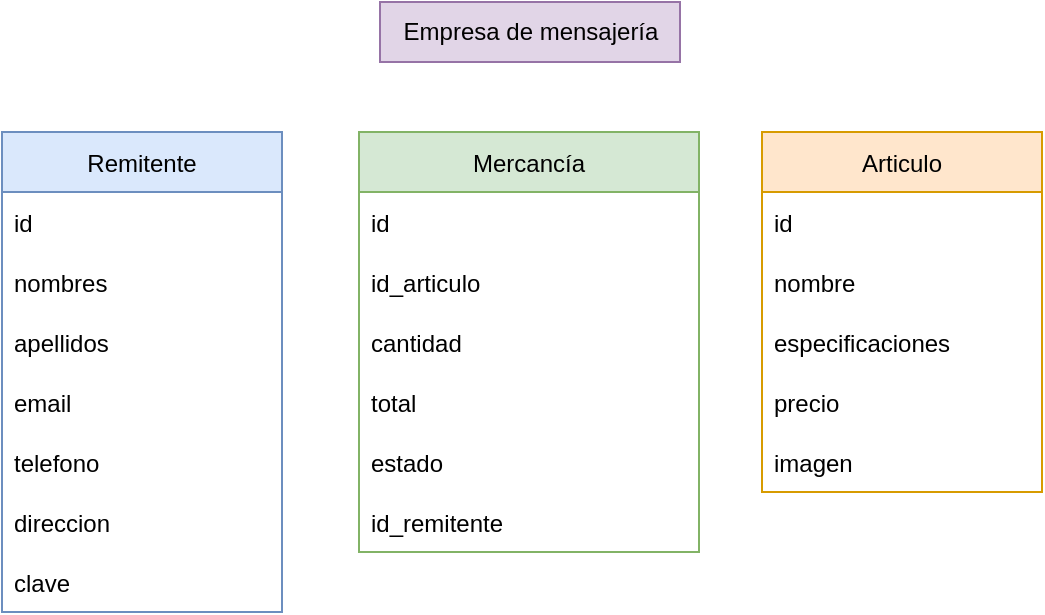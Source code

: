 <mxfile version="20.2.3" type="device"><diagram id="AH-a-eI6JoRkv1JCL0Xe" name="Página-1"><mxGraphModel dx="655" dy="373" grid="1" gridSize="10" guides="1" tooltips="1" connect="1" arrows="1" fold="1" page="1" pageScale="1" pageWidth="827" pageHeight="1169" math="0" shadow="0"><root><mxCell id="0"/><mxCell id="1" parent="0"/><mxCell id="0PLGy0d_kCkvjxy1NwLv-1" value="Remitente" style="swimlane;fontStyle=0;childLayout=stackLayout;horizontal=1;startSize=30;horizontalStack=0;resizeParent=1;resizeParentMax=0;resizeLast=0;collapsible=1;marginBottom=0;fillColor=#dae8fc;strokeColor=#6c8ebf;" vertex="1" parent="1"><mxGeometry x="150" y="130" width="140" height="240" as="geometry"/></mxCell><mxCell id="0PLGy0d_kCkvjxy1NwLv-2" value="id" style="text;strokeColor=none;fillColor=none;align=left;verticalAlign=middle;spacingLeft=4;spacingRight=4;overflow=hidden;points=[[0,0.5],[1,0.5]];portConstraint=eastwest;rotatable=0;" vertex="1" parent="0PLGy0d_kCkvjxy1NwLv-1"><mxGeometry y="30" width="140" height="30" as="geometry"/></mxCell><mxCell id="0PLGy0d_kCkvjxy1NwLv-3" value="nombres" style="text;strokeColor=none;fillColor=none;align=left;verticalAlign=middle;spacingLeft=4;spacingRight=4;overflow=hidden;points=[[0,0.5],[1,0.5]];portConstraint=eastwest;rotatable=0;" vertex="1" parent="0PLGy0d_kCkvjxy1NwLv-1"><mxGeometry y="60" width="140" height="30" as="geometry"/></mxCell><mxCell id="0PLGy0d_kCkvjxy1NwLv-4" value="apellidos" style="text;strokeColor=none;fillColor=none;align=left;verticalAlign=middle;spacingLeft=4;spacingRight=4;overflow=hidden;points=[[0,0.5],[1,0.5]];portConstraint=eastwest;rotatable=0;" vertex="1" parent="0PLGy0d_kCkvjxy1NwLv-1"><mxGeometry y="90" width="140" height="30" as="geometry"/></mxCell><mxCell id="0PLGy0d_kCkvjxy1NwLv-5" value="email" style="text;strokeColor=none;fillColor=none;align=left;verticalAlign=middle;spacingLeft=4;spacingRight=4;overflow=hidden;points=[[0,0.5],[1,0.5]];portConstraint=eastwest;rotatable=0;" vertex="1" parent="0PLGy0d_kCkvjxy1NwLv-1"><mxGeometry y="120" width="140" height="30" as="geometry"/></mxCell><mxCell id="0PLGy0d_kCkvjxy1NwLv-6" value="telefono" style="text;strokeColor=none;fillColor=none;align=left;verticalAlign=middle;spacingLeft=4;spacingRight=4;overflow=hidden;points=[[0,0.5],[1,0.5]];portConstraint=eastwest;rotatable=0;" vertex="1" parent="0PLGy0d_kCkvjxy1NwLv-1"><mxGeometry y="150" width="140" height="30" as="geometry"/></mxCell><mxCell id="0PLGy0d_kCkvjxy1NwLv-7" value="direccion" style="text;strokeColor=none;fillColor=none;align=left;verticalAlign=middle;spacingLeft=4;spacingRight=4;overflow=hidden;points=[[0,0.5],[1,0.5]];portConstraint=eastwest;rotatable=0;" vertex="1" parent="0PLGy0d_kCkvjxy1NwLv-1"><mxGeometry y="180" width="140" height="30" as="geometry"/></mxCell><mxCell id="0PLGy0d_kCkvjxy1NwLv-28" value="clave" style="text;strokeColor=none;fillColor=none;align=left;verticalAlign=middle;spacingLeft=4;spacingRight=4;overflow=hidden;points=[[0,0.5],[1,0.5]];portConstraint=eastwest;rotatable=0;" vertex="1" parent="0PLGy0d_kCkvjxy1NwLv-1"><mxGeometry y="210" width="140" height="30" as="geometry"/></mxCell><mxCell id="0PLGy0d_kCkvjxy1NwLv-8" value="Mercancía" style="swimlane;fontStyle=0;childLayout=stackLayout;horizontal=1;startSize=30;horizontalStack=0;resizeParent=1;resizeParentMax=0;resizeLast=0;collapsible=1;marginBottom=0;fillColor=#d5e8d4;strokeColor=#82b366;" vertex="1" parent="1"><mxGeometry x="328.5" y="130" width="170" height="210" as="geometry"/></mxCell><mxCell id="0PLGy0d_kCkvjxy1NwLv-9" value="id" style="text;strokeColor=none;fillColor=none;align=left;verticalAlign=middle;spacingLeft=4;spacingRight=4;overflow=hidden;points=[[0,0.5],[1,0.5]];portConstraint=eastwest;rotatable=0;" vertex="1" parent="0PLGy0d_kCkvjxy1NwLv-8"><mxGeometry y="30" width="170" height="30" as="geometry"/></mxCell><mxCell id="0PLGy0d_kCkvjxy1NwLv-10" value="id_articulo" style="text;strokeColor=none;fillColor=none;align=left;verticalAlign=middle;spacingLeft=4;spacingRight=4;overflow=hidden;points=[[0,0.5],[1,0.5]];portConstraint=eastwest;rotatable=0;" vertex="1" parent="0PLGy0d_kCkvjxy1NwLv-8"><mxGeometry y="60" width="170" height="30" as="geometry"/></mxCell><mxCell id="0PLGy0d_kCkvjxy1NwLv-11" value="cantidad" style="text;strokeColor=none;fillColor=none;align=left;verticalAlign=middle;spacingLeft=4;spacingRight=4;overflow=hidden;points=[[0,0.5],[1,0.5]];portConstraint=eastwest;rotatable=0;" vertex="1" parent="0PLGy0d_kCkvjxy1NwLv-8"><mxGeometry y="90" width="170" height="30" as="geometry"/></mxCell><mxCell id="0PLGy0d_kCkvjxy1NwLv-12" value="total" style="text;strokeColor=none;fillColor=none;align=left;verticalAlign=middle;spacingLeft=4;spacingRight=4;overflow=hidden;points=[[0,0.5],[1,0.5]];portConstraint=eastwest;rotatable=0;" vertex="1" parent="0PLGy0d_kCkvjxy1NwLv-8"><mxGeometry y="120" width="170" height="30" as="geometry"/></mxCell><mxCell id="0PLGy0d_kCkvjxy1NwLv-14" value="estado" style="text;strokeColor=none;fillColor=none;align=left;verticalAlign=middle;spacingLeft=4;spacingRight=4;overflow=hidden;points=[[0,0.5],[1,0.5]];portConstraint=eastwest;rotatable=0;" vertex="1" parent="0PLGy0d_kCkvjxy1NwLv-8"><mxGeometry y="150" width="170" height="30" as="geometry"/></mxCell><mxCell id="0PLGy0d_kCkvjxy1NwLv-27" value="id_remitente" style="text;strokeColor=none;fillColor=none;align=left;verticalAlign=middle;spacingLeft=4;spacingRight=4;overflow=hidden;points=[[0,0.5],[1,0.5]];portConstraint=eastwest;rotatable=0;" vertex="1" parent="0PLGy0d_kCkvjxy1NwLv-8"><mxGeometry y="180" width="170" height="30" as="geometry"/></mxCell><mxCell id="0PLGy0d_kCkvjxy1NwLv-15" value="Articulo" style="swimlane;fontStyle=0;childLayout=stackLayout;horizontal=1;startSize=30;horizontalStack=0;resizeParent=1;resizeParentMax=0;resizeLast=0;collapsible=1;marginBottom=0;fillColor=#ffe6cc;strokeColor=#d79b00;" vertex="1" parent="1"><mxGeometry x="530" y="130" width="140" height="180" as="geometry"/></mxCell><mxCell id="0PLGy0d_kCkvjxy1NwLv-16" value="id" style="text;strokeColor=none;fillColor=none;align=left;verticalAlign=middle;spacingLeft=4;spacingRight=4;overflow=hidden;points=[[0,0.5],[1,0.5]];portConstraint=eastwest;rotatable=0;" vertex="1" parent="0PLGy0d_kCkvjxy1NwLv-15"><mxGeometry y="30" width="140" height="30" as="geometry"/></mxCell><mxCell id="0PLGy0d_kCkvjxy1NwLv-17" value="nombre" style="text;strokeColor=none;fillColor=none;align=left;verticalAlign=middle;spacingLeft=4;spacingRight=4;overflow=hidden;points=[[0,0.5],[1,0.5]];portConstraint=eastwest;rotatable=0;" vertex="1" parent="0PLGy0d_kCkvjxy1NwLv-15"><mxGeometry y="60" width="140" height="30" as="geometry"/></mxCell><mxCell id="0PLGy0d_kCkvjxy1NwLv-18" value="especificaciones" style="text;strokeColor=none;fillColor=none;align=left;verticalAlign=middle;spacingLeft=4;spacingRight=4;overflow=hidden;points=[[0,0.5],[1,0.5]];portConstraint=eastwest;rotatable=0;" vertex="1" parent="0PLGy0d_kCkvjxy1NwLv-15"><mxGeometry y="90" width="140" height="30" as="geometry"/></mxCell><mxCell id="0PLGy0d_kCkvjxy1NwLv-19" value="precio" style="text;strokeColor=none;fillColor=none;align=left;verticalAlign=middle;spacingLeft=4;spacingRight=4;overflow=hidden;points=[[0,0.5],[1,0.5]];portConstraint=eastwest;rotatable=0;" vertex="1" parent="0PLGy0d_kCkvjxy1NwLv-15"><mxGeometry y="120" width="140" height="30" as="geometry"/></mxCell><mxCell id="0PLGy0d_kCkvjxy1NwLv-20" value="imagen" style="text;strokeColor=none;fillColor=none;align=left;verticalAlign=middle;spacingLeft=4;spacingRight=4;overflow=hidden;points=[[0,0.5],[1,0.5]];portConstraint=eastwest;rotatable=0;" vertex="1" parent="0PLGy0d_kCkvjxy1NwLv-15"><mxGeometry y="150" width="140" height="30" as="geometry"/></mxCell><mxCell id="0PLGy0d_kCkvjxy1NwLv-25" value="Empresa de mensajería" style="text;html=1;resizable=0;autosize=1;align=center;verticalAlign=middle;points=[];fillColor=#e1d5e7;strokeColor=#9673a6;rounded=0;" vertex="1" parent="1"><mxGeometry x="339" y="65" width="150" height="30" as="geometry"/></mxCell></root></mxGraphModel></diagram></mxfile>